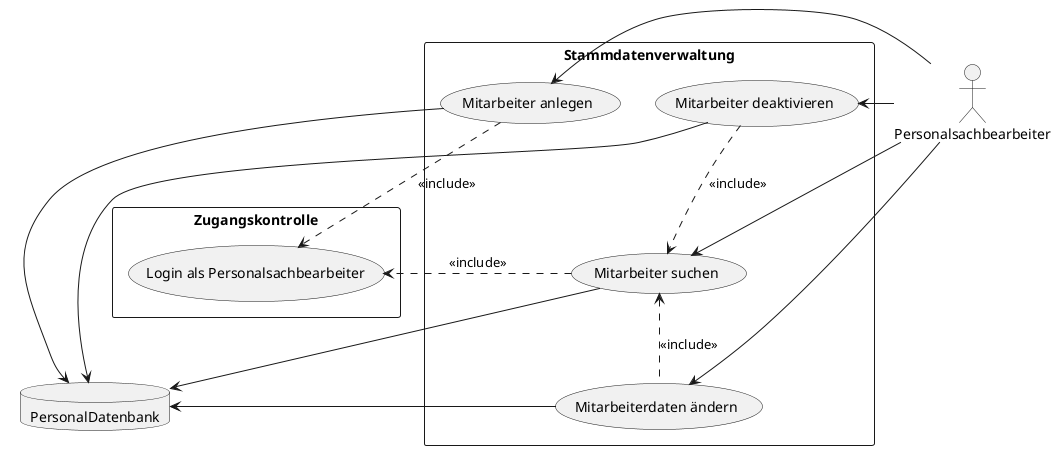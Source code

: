 @startuml "AP1"

actor Personalsachbearbeiter
database PersonalDatenbank

rectangle Stammdatenverwaltung {
    Personalsachbearbeiter -right-> (Mitarbeiter suchen)
    Personalsachbearbeiter -right-> (Mitarbeiterdaten ändern)
    Personalsachbearbeiter -right-> (Mitarbeiter deaktivieren)
    (Mitarbeiterdaten ändern) .up.> (Mitarbeiter suchen) : <<include>>
    (Mitarbeiter deaktivieren) .down.> (Mitarbeiter suchen) : <<include>>
    Personalsachbearbeiter -right-> (Mitarbeiter anlegen)
    
}

rectangle Zugangskontrolle {
    (Login als Personalsachbearbeiter)
}

(Mitarbeiter anlegen) .right.> (Login als Personalsachbearbeiter) : <<include>>
(Mitarbeiter suchen) .right.> (Login als Personalsachbearbeiter) : <<include>>


(Mitarbeiter suchen) -right-> PersonalDatenbank
(Mitarbeiter deaktivieren) -right-> PersonalDatenbank
(Mitarbeiter anlegen) -right-> PersonalDatenbank
(Mitarbeiterdaten ändern) -right-> PersonalDatenbank

@enduml